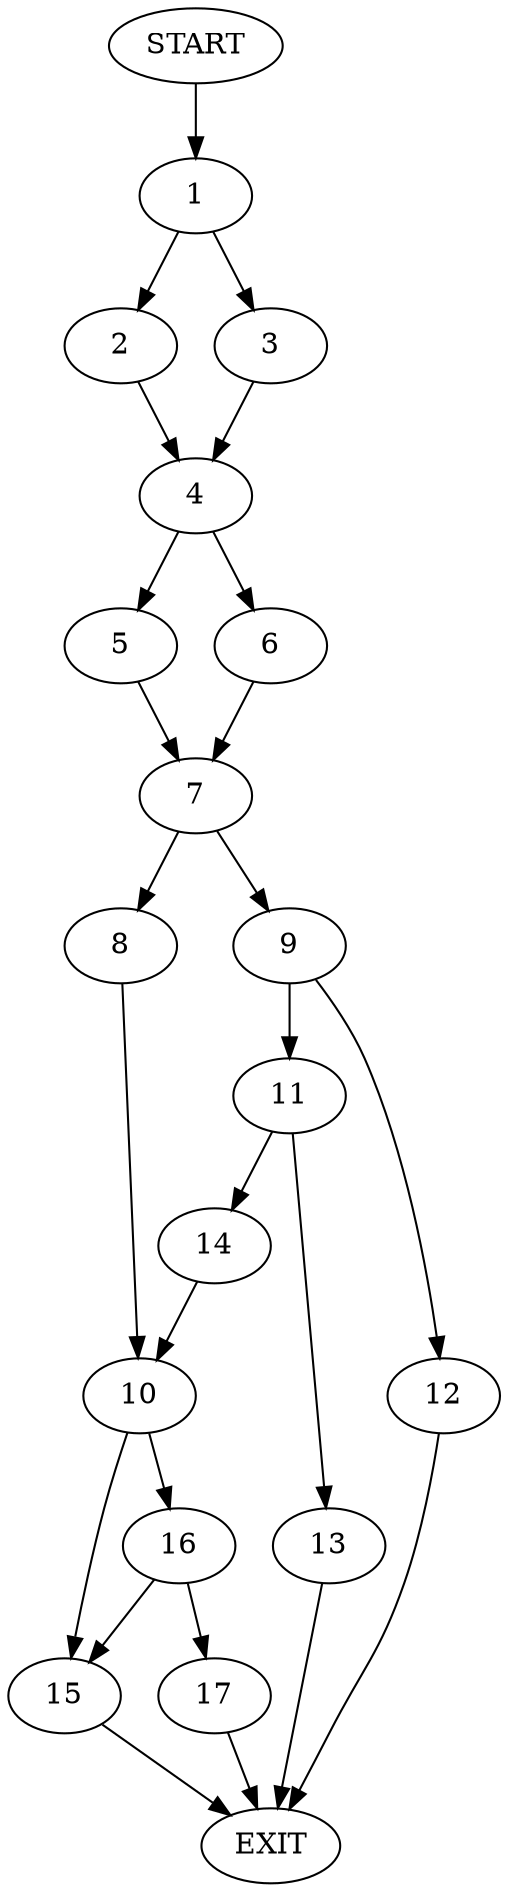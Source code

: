 digraph {
0 [label="START"]
18 [label="EXIT"]
0 -> 1
1 -> 2
1 -> 3
3 -> 4
2 -> 4
4 -> 5
4 -> 6
5 -> 7
6 -> 7
7 -> 8
7 -> 9
8 -> 10
9 -> 11
9 -> 12
12 -> 18
11 -> 13
11 -> 14
14 -> 10
13 -> 18
10 -> 15
10 -> 16
15 -> 18
16 -> 17
16 -> 15
17 -> 18
}

